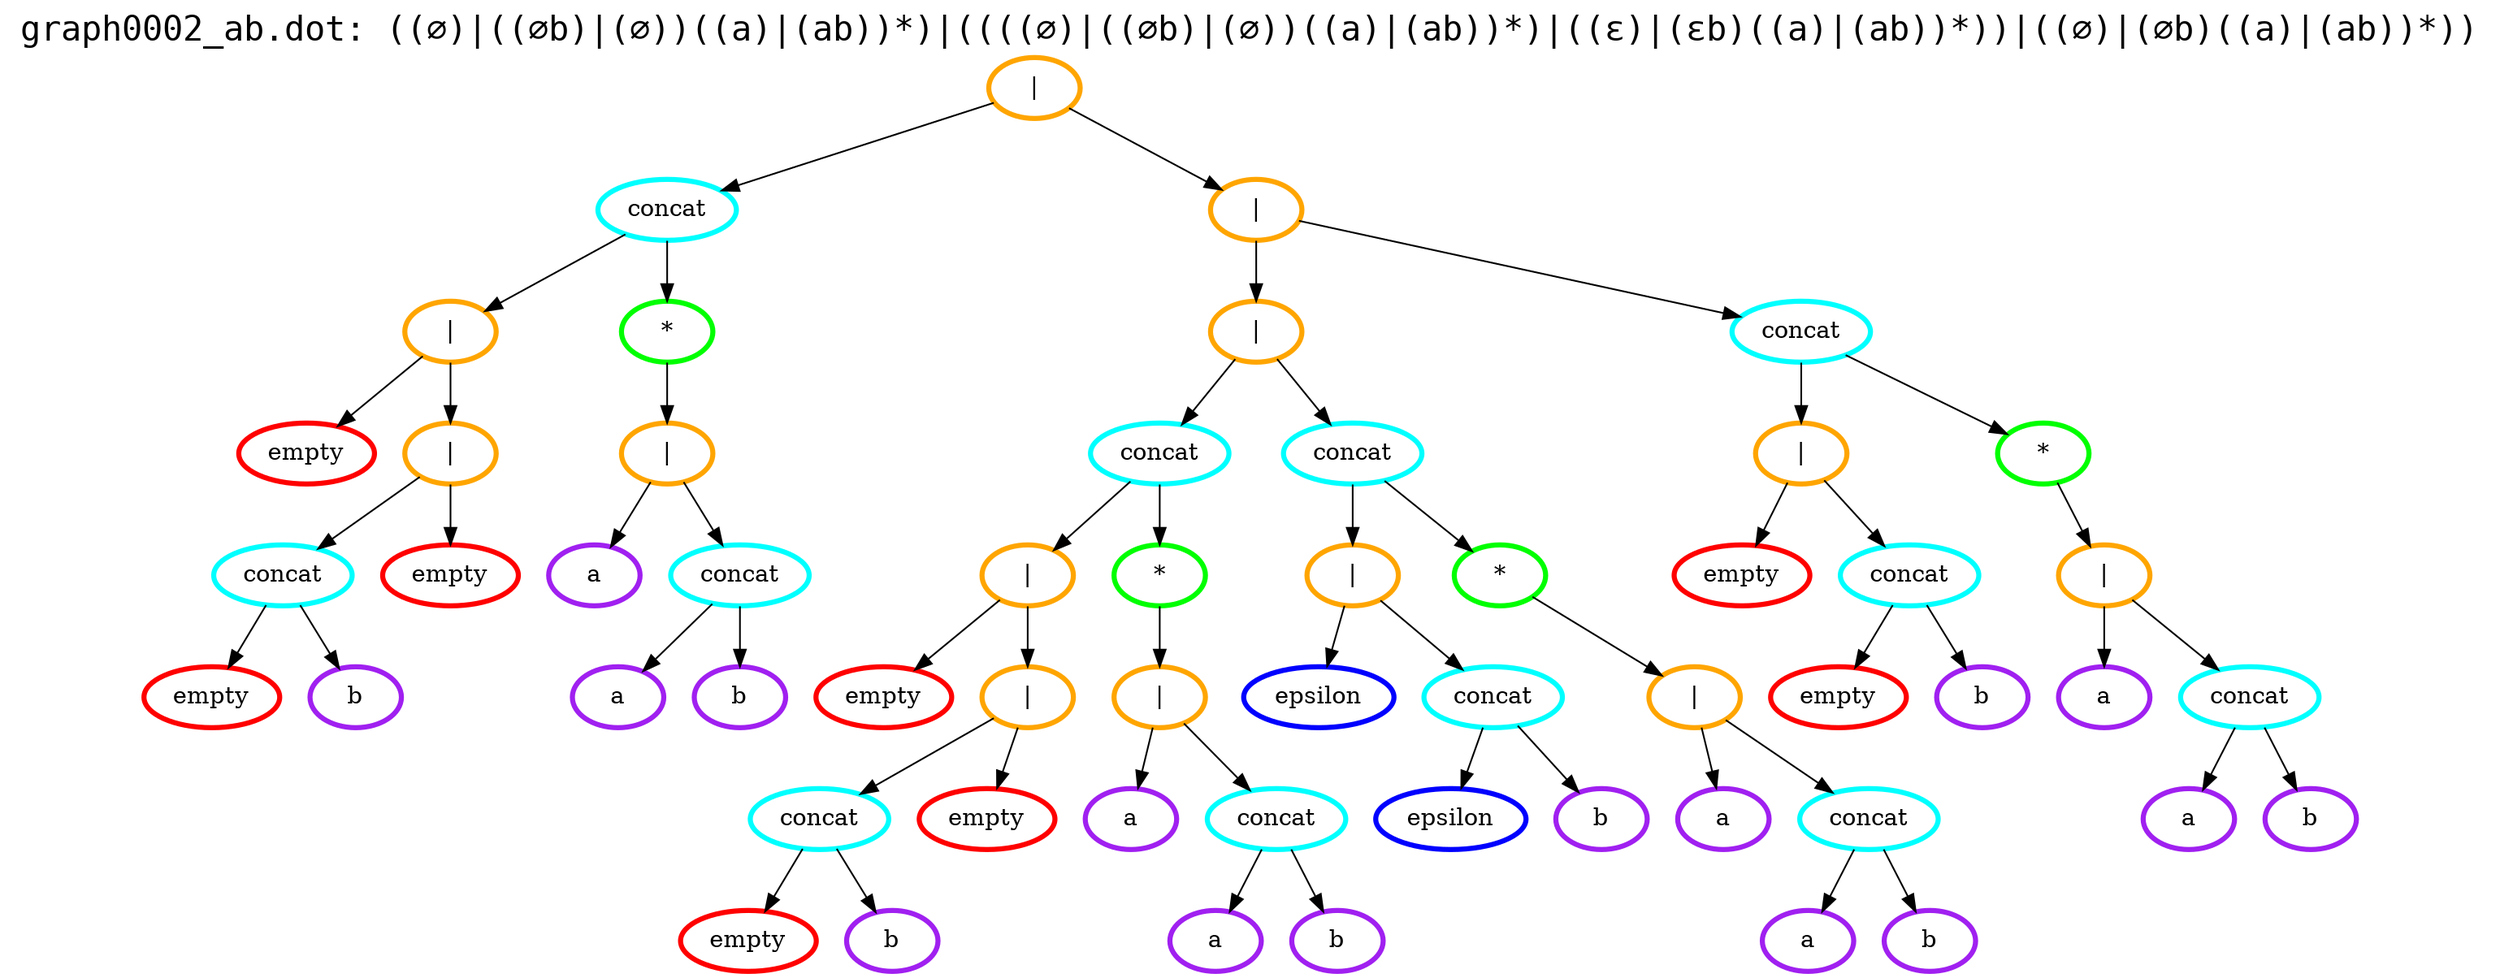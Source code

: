 digraph G {
  labelloc="t";
  label="graph0002_ab.dot: ((∅)|((∅b)|(∅))((a)|(ab))*)|((((∅)|((∅b)|(∅))((a)|(ab))*)|((ε)|(εb)((a)|(ab))*))|((∅)|(∅b)((a)|(ab))*))";
  fontsize=20;
  fontname="Courier";
  ookbtyfcajntxjaistvrskducczaou [label="|", color="orange", penwidth=3];
  ookbtyfcajntxjaistvrskducczaou -> ihmhmeenglsleskmtscyunujwfmjie;
  ihmhmeenglsleskmtscyunujwfmjie [label="concat", color="cyan", penwidth=3];
  ihmhmeenglsleskmtscyunujwfmjie -> gssfyrvplupmlvsjvrnszkhszdvjbp;
  gssfyrvplupmlvsjvrnszkhszdvjbp [label="|", color="orange", penwidth=3];
  gssfyrvplupmlvsjvrnszkhszdvjbp -> ckuuseiscsbfhfusfdzysdwxpnoiha;
  ckuuseiscsbfhfusfdzysdwxpnoiha [label="empty", color="red", penwidth=3];
  gssfyrvplupmlvsjvrnszkhszdvjbp -> glpqgkzxywtemzpaksufpgiqruhzwl;
  glpqgkzxywtemzpaksufpgiqruhzwl [label="|", color="orange", penwidth=3];
  glpqgkzxywtemzpaksufpgiqruhzwl -> pivzxekobhnrgmfxqixzxonrncvpou;
  pivzxekobhnrgmfxqixzxonrncvpou [label="concat", color="cyan", penwidth=3];
  pivzxekobhnrgmfxqixzxonrncvpou -> irxnsttdporhdkwzdfxdvywseooydg;
  irxnsttdporhdkwzdfxdvywseooydg [label="empty", color="red", penwidth=3];
  pivzxekobhnrgmfxqixzxonrncvpou -> hduqghllqdsgkmvhiablecsewdvzto;
  hduqghllqdsgkmvhiablecsewdvzto [label="b", color="purple", penwidth=3];
  glpqgkzxywtemzpaksufpgiqruhzwl -> fpnnogtntnhwhbjtsdlsogczumvcly;
  fpnnogtntnhwhbjtsdlsogczumvcly [label="empty", color="red", penwidth=3];
  ihmhmeenglsleskmtscyunujwfmjie -> lchfcvddhysiymdijrltahtmsrsijj;
  lchfcvddhysiymdijrltahtmsrsijj [label="*", color="green", penwidth=3];
  lchfcvddhysiymdijrltahtmsrsijj -> jwnhoruzsgpjoimjjrjvsvpblepsqx;
  jwnhoruzsgpjoimjjrjvsvpblepsqx [label="|", color="orange", penwidth=3];
  jwnhoruzsgpjoimjjrjvsvpblepsqx -> vbzdfqotquzfodwqxaozqpgqgpphos;
  vbzdfqotquzfodwqxaozqpgqgpphos [label="a", color="purple", penwidth=3];
  jwnhoruzsgpjoimjjrjvsvpblepsqx -> doeaejhbnzdkacamtjtgcajfyoruao;
  doeaejhbnzdkacamtjtgcajfyoruao [label="concat", color="cyan", penwidth=3];
  doeaejhbnzdkacamtjtgcajfyoruao -> dyzzmcihubyzdvypkydmtpogzkmejs;
  dyzzmcihubyzdvypkydmtpogzkmejs [label="a", color="purple", penwidth=3];
  doeaejhbnzdkacamtjtgcajfyoruao -> acqegdgpoundrzsshmvxueptgfhfcn;
  acqegdgpoundrzsshmvxueptgfhfcn [label="b", color="purple", penwidth=3];
  ookbtyfcajntxjaistvrskducczaou -> nwzfatppahmeyvexfxjxldhngpdxdr;
  nwzfatppahmeyvexfxjxldhngpdxdr [label="|", color="orange", penwidth=3];
  nwzfatppahmeyvexfxjxldhngpdxdr -> tdzdlcxvhhicdryfnguevmiqcdpyzi;
  tdzdlcxvhhicdryfnguevmiqcdpyzi [label="|", color="orange", penwidth=3];
  tdzdlcxvhhicdryfnguevmiqcdpyzi -> gkctdbmvlmiitzxeqqjktmigxzytxl;
  gkctdbmvlmiitzxeqqjktmigxzytxl [label="concat", color="cyan", penwidth=3];
  gkctdbmvlmiitzxeqqjktmigxzytxl -> boldnnbokwsvdkqlogtggxqzqqhkvv;
  boldnnbokwsvdkqlogtggxqzqqhkvv [label="|", color="orange", penwidth=3];
  boldnnbokwsvdkqlogtggxqzqqhkvv -> irzeormucbpnxadyoyzcvfnipnrcnh;
  irzeormucbpnxadyoyzcvfnipnrcnh [label="empty", color="red", penwidth=3];
  boldnnbokwsvdkqlogtggxqzqqhkvv -> owkpsthgdtchuxvgezhiyqqvfxabax;
  owkpsthgdtchuxvgezhiyqqvfxabax [label="|", color="orange", penwidth=3];
  owkpsthgdtchuxvgezhiyqqvfxabax -> zzfgfhsnvqidjiycdrayznsntmifmr;
  zzfgfhsnvqidjiycdrayznsntmifmr [label="concat", color="cyan", penwidth=3];
  zzfgfhsnvqidjiycdrayznsntmifmr -> xoxmjpnfajatbnmkmbjfhbysbtvoyf;
  xoxmjpnfajatbnmkmbjfhbysbtvoyf [label="empty", color="red", penwidth=3];
  zzfgfhsnvqidjiycdrayznsntmifmr -> pjolomynwwypddilwpijphpkwrdufb;
  pjolomynwwypddilwpijphpkwrdufb [label="b", color="purple", penwidth=3];
  owkpsthgdtchuxvgezhiyqqvfxabax -> wezxmsvvxeymiilgsvjxmdfeznipib;
  wezxmsvvxeymiilgsvjxmdfeznipib [label="empty", color="red", penwidth=3];
  gkctdbmvlmiitzxeqqjktmigxzytxl -> nnbphxwewdsywbjeapypdfodndmbcx;
  nnbphxwewdsywbjeapypdfodndmbcx [label="*", color="green", penwidth=3];
  nnbphxwewdsywbjeapypdfodndmbcx -> cewvzgyxjzerwapgqtbbszjnleoszd;
  cewvzgyxjzerwapgqtbbszjnleoszd [label="|", color="orange", penwidth=3];
  cewvzgyxjzerwapgqtbbszjnleoszd -> wlxrcakpkyoilnrdpjcqbgysayfhlz;
  wlxrcakpkyoilnrdpjcqbgysayfhlz [label="a", color="purple", penwidth=3];
  cewvzgyxjzerwapgqtbbszjnleoszd -> ivcbhrnbobhhcsxssipdeyzcuxdmuf;
  ivcbhrnbobhhcsxssipdeyzcuxdmuf [label="concat", color="cyan", penwidth=3];
  ivcbhrnbobhhcsxssipdeyzcuxdmuf -> xsmffjoavgvzbghlmkdarvaeaifatd;
  xsmffjoavgvzbghlmkdarvaeaifatd [label="a", color="purple", penwidth=3];
  ivcbhrnbobhhcsxssipdeyzcuxdmuf -> gnmbowumiulcuoodnvcmzlabpnschi;
  gnmbowumiulcuoodnvcmzlabpnschi [label="b", color="purple", penwidth=3];
  tdzdlcxvhhicdryfnguevmiqcdpyzi -> wwtvyabvhvonfwjbrfjjyemufrwdmt;
  wwtvyabvhvonfwjbrfjjyemufrwdmt [label="concat", color="cyan", penwidth=3];
  wwtvyabvhvonfwjbrfjjyemufrwdmt -> cnznqibnwkuxuwndzyztkkubxuwddh;
  cnznqibnwkuxuwndzyztkkubxuwddh [label="|", color="orange", penwidth=3];
  cnznqibnwkuxuwndzyztkkubxuwddh -> uhoztrivnqiczjpklrzechnqhboljy;
  uhoztrivnqiczjpklrzechnqhboljy [label="epsilon", color="blue", penwidth=3];
  cnznqibnwkuxuwndzyztkkubxuwddh -> idhwwfxzabilxkpbdefxxvhzmiyvys;
  idhwwfxzabilxkpbdefxxvhzmiyvys [label="concat", color="cyan", penwidth=3];
  idhwwfxzabilxkpbdefxxvhzmiyvys -> cbqiffavpdpnougvwqpnesjofduwib;
  cbqiffavpdpnougvwqpnesjofduwib [label="epsilon", color="blue", penwidth=3];
  idhwwfxzabilxkpbdefxxvhzmiyvys -> zkfknghdshzzhcdldeuaztohenkmoz;
  zkfknghdshzzhcdldeuaztohenkmoz [label="b", color="purple", penwidth=3];
  wwtvyabvhvonfwjbrfjjyemufrwdmt -> arwouftfzqovgsnhvewtnjfhmzxqox;
  arwouftfzqovgsnhvewtnjfhmzxqox [label="*", color="green", penwidth=3];
  arwouftfzqovgsnhvewtnjfhmzxqox -> mmzaicuunkurhpvmolfkufzkuyqqdn;
  mmzaicuunkurhpvmolfkufzkuyqqdn [label="|", color="orange", penwidth=3];
  mmzaicuunkurhpvmolfkufzkuyqqdn -> oynifmztwzstmgajffsjognybluyrh;
  oynifmztwzstmgajffsjognybluyrh [label="a", color="purple", penwidth=3];
  mmzaicuunkurhpvmolfkufzkuyqqdn -> wraqepxnrpibqrakjtxmabhjdannbt;
  wraqepxnrpibqrakjtxmabhjdannbt [label="concat", color="cyan", penwidth=3];
  wraqepxnrpibqrakjtxmabhjdannbt -> weheolejpmjdjojphqirsuetnhwski;
  weheolejpmjdjojphqirsuetnhwski [label="a", color="purple", penwidth=3];
  wraqepxnrpibqrakjtxmabhjdannbt -> ckfztohbrwdhseoodxdeknnoasougp;
  ckfztohbrwdhseoodxdeknnoasougp [label="b", color="purple", penwidth=3];
  nwzfatppahmeyvexfxjxldhngpdxdr -> mksxomwlkwctespjnubpxitfjcpblu;
  mksxomwlkwctespjnubpxitfjcpblu [label="concat", color="cyan", penwidth=3];
  mksxomwlkwctespjnubpxitfjcpblu -> qinkwrveqdfpzdewgvjnsgcgtkvszf;
  qinkwrveqdfpzdewgvjnsgcgtkvszf [label="|", color="orange", penwidth=3];
  qinkwrveqdfpzdewgvjnsgcgtkvszf -> lnhgpvgonqsiplwprwzpjsfqaozikb;
  lnhgpvgonqsiplwprwzpjsfqaozikb [label="empty", color="red", penwidth=3];
  qinkwrveqdfpzdewgvjnsgcgtkvszf -> jkdpssczadiaafkanuhzactohmxyoi;
  jkdpssczadiaafkanuhzactohmxyoi [label="concat", color="cyan", penwidth=3];
  jkdpssczadiaafkanuhzactohmxyoi -> newfatgwehsdqgydgyqiszmtkowwwo;
  newfatgwehsdqgydgyqiszmtkowwwo [label="empty", color="red", penwidth=3];
  jkdpssczadiaafkanuhzactohmxyoi -> mcsartpnhnswuwqrhnisoofmwynvrs;
  mcsartpnhnswuwqrhnisoofmwynvrs [label="b", color="purple", penwidth=3];
  mksxomwlkwctespjnubpxitfjcpblu -> clxddxtwgeitgelcuxsmpszwninssl;
  clxddxtwgeitgelcuxsmpszwninssl [label="*", color="green", penwidth=3];
  clxddxtwgeitgelcuxsmpszwninssl -> lkuwdpdfrnbqiazpjukrogbcdwkoia;
  lkuwdpdfrnbqiazpjukrogbcdwkoia [label="|", color="orange", penwidth=3];
  lkuwdpdfrnbqiazpjukrogbcdwkoia -> rzfsaxslqchogkbbszlwrbrkhntlef;
  rzfsaxslqchogkbbszlwrbrkhntlef [label="a", color="purple", penwidth=3];
  lkuwdpdfrnbqiazpjukrogbcdwkoia -> pckraqmllffqhlfvrxowqepljiuhwg;
  pckraqmllffqhlfvrxowqepljiuhwg [label="concat", color="cyan", penwidth=3];
  pckraqmllffqhlfvrxowqepljiuhwg -> egknxcijmvravfoyqtrklayksjduoa;
  egknxcijmvravfoyqtrklayksjduoa [label="a", color="purple", penwidth=3];
  pckraqmllffqhlfvrxowqepljiuhwg -> utimvhkbmgekkqnvezptupfivbqoyo;
  utimvhkbmgekkqnvezptupfivbqoyo [label="b", color="purple", penwidth=3];
}
